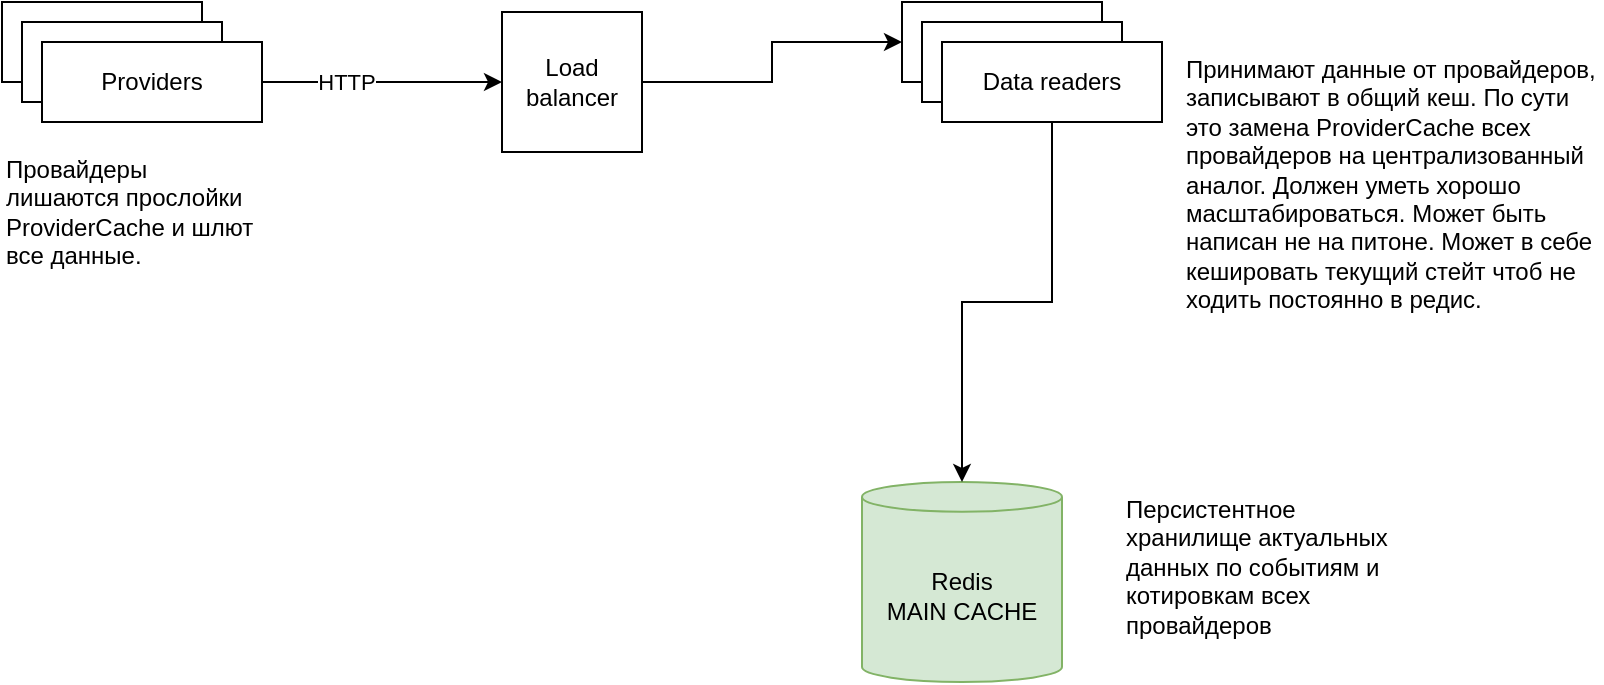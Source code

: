 <mxfile version="15.6.1" type="github">
  <diagram id="EtdOXZ_NZXkt9scqzqyG" name="Page-1">
    <mxGraphModel dx="1422" dy="786" grid="1" gridSize="10" guides="1" tooltips="1" connect="1" arrows="1" fold="1" page="1" pageScale="1" pageWidth="300" pageHeight="600" math="0" shadow="0">
      <root>
        <mxCell id="0" />
        <mxCell id="1" parent="0" />
        <mxCell id="LytkpoMySjS4SzXv9ZqJ-4" value="" style="rounded=0;whiteSpace=wrap;html=1;" vertex="1" parent="1">
          <mxGeometry x="40" y="60" width="100" height="40" as="geometry" />
        </mxCell>
        <mxCell id="LytkpoMySjS4SzXv9ZqJ-7" value="" style="rounded=0;whiteSpace=wrap;html=1;" vertex="1" parent="1">
          <mxGeometry x="50" y="70" width="100" height="40" as="geometry" />
        </mxCell>
        <mxCell id="LytkpoMySjS4SzXv9ZqJ-13" value="" style="edgeStyle=orthogonalEdgeStyle;rounded=0;orthogonalLoop=1;jettySize=auto;html=1;" edge="1" parent="1" source="LytkpoMySjS4SzXv9ZqJ-3" target="LytkpoMySjS4SzXv9ZqJ-9">
          <mxGeometry relative="1" as="geometry" />
        </mxCell>
        <mxCell id="LytkpoMySjS4SzXv9ZqJ-16" value="HTTP" style="edgeLabel;html=1;align=center;verticalAlign=middle;resizable=0;points=[];" vertex="1" connectable="0" parent="LytkpoMySjS4SzXv9ZqJ-13">
          <mxGeometry x="-0.298" relative="1" as="geometry">
            <mxPoint as="offset" />
          </mxGeometry>
        </mxCell>
        <mxCell id="LytkpoMySjS4SzXv9ZqJ-3" value="&lt;div&gt;Providers&lt;/div&gt;" style="rounded=0;whiteSpace=wrap;html=1;" vertex="1" parent="1">
          <mxGeometry x="60" y="80" width="110" height="40" as="geometry" />
        </mxCell>
        <mxCell id="LytkpoMySjS4SzXv9ZqJ-8" value="Redis&lt;br&gt;MAIN CACHE" style="shape=cylinder3;whiteSpace=wrap;html=1;boundedLbl=1;backgroundOutline=1;size=7.448;fillColor=#d5e8d4;strokeColor=#82b366;" vertex="1" parent="1">
          <mxGeometry x="470" y="300" width="100" height="100" as="geometry" />
        </mxCell>
        <mxCell id="LytkpoMySjS4SzXv9ZqJ-9" value="Load balancer" style="whiteSpace=wrap;html=1;aspect=fixed;" vertex="1" parent="1">
          <mxGeometry x="290" y="65" width="70" height="70" as="geometry" />
        </mxCell>
        <mxCell id="LytkpoMySjS4SzXv9ZqJ-10" value="" style="rounded=0;whiteSpace=wrap;html=1;" vertex="1" parent="1">
          <mxGeometry x="490" y="60" width="100" height="40" as="geometry" />
        </mxCell>
        <mxCell id="LytkpoMySjS4SzXv9ZqJ-11" value="" style="rounded=0;whiteSpace=wrap;html=1;" vertex="1" parent="1">
          <mxGeometry x="500" y="70" width="100" height="40" as="geometry" />
        </mxCell>
        <mxCell id="LytkpoMySjS4SzXv9ZqJ-15" value="" style="edgeStyle=orthogonalEdgeStyle;rounded=0;orthogonalLoop=1;jettySize=auto;html=1;entryX=0;entryY=0.5;entryDx=0;entryDy=0;" edge="1" parent="1" source="LytkpoMySjS4SzXv9ZqJ-9" target="LytkpoMySjS4SzXv9ZqJ-10">
          <mxGeometry relative="1" as="geometry" />
        </mxCell>
        <mxCell id="LytkpoMySjS4SzXv9ZqJ-14" value="" style="edgeStyle=orthogonalEdgeStyle;rounded=0;orthogonalLoop=1;jettySize=auto;html=1;" edge="1" parent="1" source="LytkpoMySjS4SzXv9ZqJ-12" target="LytkpoMySjS4SzXv9ZqJ-8">
          <mxGeometry relative="1" as="geometry" />
        </mxCell>
        <mxCell id="LytkpoMySjS4SzXv9ZqJ-12" value="Data readers" style="rounded=0;whiteSpace=wrap;html=1;" vertex="1" parent="1">
          <mxGeometry x="510" y="80" width="110" height="40" as="geometry" />
        </mxCell>
        <mxCell id="LytkpoMySjS4SzXv9ZqJ-17" value="Персистентное хранилище актуальных данных по событиям и котировкам всех провайдеров" style="text;html=1;strokeColor=none;fillColor=none;align=left;verticalAlign=top;whiteSpace=wrap;rounded=0;" vertex="1" parent="1">
          <mxGeometry x="600" y="300" width="150" height="90" as="geometry" />
        </mxCell>
        <mxCell id="LytkpoMySjS4SzXv9ZqJ-18" value="Принимают данные от провайдеров, записывают в общий кеш. По сути это замена ProviderCache всех провайдеров на централизованный аналог. Должен уметь хорошо масштабироваться. Может быть написан не на питоне. Может в себе кешировать текущий стейт чтоб не ходить постоянно в редис." style="text;html=1;strokeColor=none;fillColor=none;align=left;verticalAlign=top;whiteSpace=wrap;rounded=0;" vertex="1" parent="1">
          <mxGeometry x="630" y="80" width="210" height="150" as="geometry" />
        </mxCell>
        <mxCell id="LytkpoMySjS4SzXv9ZqJ-22" value="Провайдеры лишаются прослойки ProviderCache и шлют все данные." style="text;html=1;strokeColor=none;fillColor=none;align=left;verticalAlign=top;whiteSpace=wrap;rounded=0;" vertex="1" parent="1">
          <mxGeometry x="40" y="130" width="130" height="90" as="geometry" />
        </mxCell>
      </root>
    </mxGraphModel>
  </diagram>
</mxfile>
